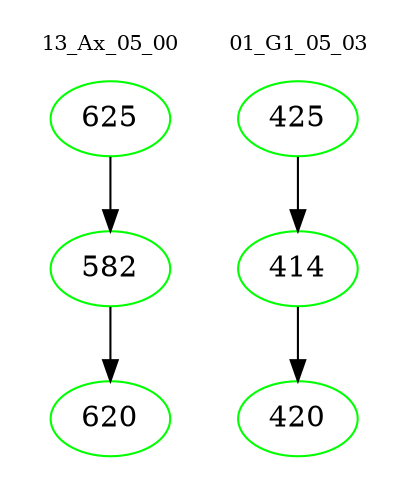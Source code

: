 digraph{
subgraph cluster_0 {
color = white
label = "13_Ax_05_00";
fontsize=10;
T0_625 [label="625", color="green"]
T0_625 -> T0_582 [color="black"]
T0_582 [label="582", color="green"]
T0_582 -> T0_620 [color="black"]
T0_620 [label="620", color="green"]
}
subgraph cluster_1 {
color = white
label = "01_G1_05_03";
fontsize=10;
T1_425 [label="425", color="green"]
T1_425 -> T1_414 [color="black"]
T1_414 [label="414", color="green"]
T1_414 -> T1_420 [color="black"]
T1_420 [label="420", color="green"]
}
}
